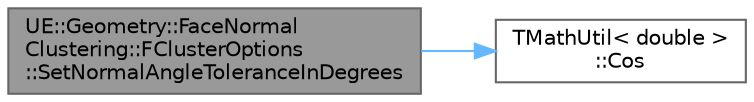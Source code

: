digraph "UE::Geometry::FaceNormalClustering::FClusterOptions::SetNormalAngleToleranceInDegrees"
{
 // INTERACTIVE_SVG=YES
 // LATEX_PDF_SIZE
  bgcolor="transparent";
  edge [fontname=Helvetica,fontsize=10,labelfontname=Helvetica,labelfontsize=10];
  node [fontname=Helvetica,fontsize=10,shape=box,height=0.2,width=0.4];
  rankdir="LR";
  Node1 [id="Node000001",label="UE::Geometry::FaceNormal\lClustering::FClusterOptions\l::SetNormalAngleToleranceInDegrees",height=0.2,width=0.4,color="gray40", fillcolor="grey60", style="filled", fontcolor="black",tooltip=" "];
  Node1 -> Node2 [id="edge1_Node000001_Node000002",color="steelblue1",style="solid",tooltip=" "];
  Node2 [id="Node000002",label="TMathUtil\< double \>\l::Cos",height=0.2,width=0.4,color="grey40", fillcolor="white", style="filled",URL="$df/d8b/classTMathUtil.html#a15e67afe8526905190c2e51347a3b3bc",tooltip=" "];
}
